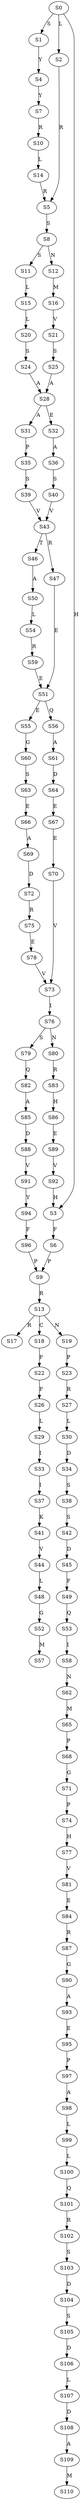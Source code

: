 strict digraph  {
	S0 -> S1 [ label = S ];
	S0 -> S2 [ label = L ];
	S0 -> S3 [ label = H ];
	S1 -> S4 [ label = Y ];
	S2 -> S5 [ label = R ];
	S3 -> S6 [ label = F ];
	S4 -> S7 [ label = Y ];
	S5 -> S8 [ label = S ];
	S6 -> S9 [ label = P ];
	S7 -> S10 [ label = R ];
	S8 -> S11 [ label = S ];
	S8 -> S12 [ label = N ];
	S9 -> S13 [ label = R ];
	S10 -> S14 [ label = L ];
	S11 -> S15 [ label = L ];
	S12 -> S16 [ label = M ];
	S13 -> S17 [ label = R ];
	S13 -> S18 [ label = C ];
	S13 -> S19 [ label = N ];
	S14 -> S5 [ label = R ];
	S15 -> S20 [ label = L ];
	S16 -> S21 [ label = V ];
	S18 -> S22 [ label = F ];
	S19 -> S23 [ label = P ];
	S20 -> S24 [ label = S ];
	S21 -> S25 [ label = S ];
	S22 -> S26 [ label = F ];
	S23 -> S27 [ label = R ];
	S24 -> S28 [ label = A ];
	S25 -> S28 [ label = A ];
	S26 -> S29 [ label = L ];
	S27 -> S30 [ label = L ];
	S28 -> S31 [ label = A ];
	S28 -> S32 [ label = E ];
	S29 -> S33 [ label = I ];
	S30 -> S34 [ label = D ];
	S31 -> S35 [ label = P ];
	S32 -> S36 [ label = A ];
	S33 -> S37 [ label = I ];
	S34 -> S38 [ label = S ];
	S35 -> S39 [ label = S ];
	S36 -> S40 [ label = S ];
	S37 -> S41 [ label = K ];
	S38 -> S42 [ label = S ];
	S39 -> S43 [ label = V ];
	S40 -> S43 [ label = V ];
	S41 -> S44 [ label = V ];
	S42 -> S45 [ label = D ];
	S43 -> S46 [ label = T ];
	S43 -> S47 [ label = R ];
	S44 -> S48 [ label = L ];
	S45 -> S49 [ label = F ];
	S46 -> S50 [ label = A ];
	S47 -> S51 [ label = E ];
	S48 -> S52 [ label = G ];
	S49 -> S53 [ label = Q ];
	S50 -> S54 [ label = L ];
	S51 -> S55 [ label = E ];
	S51 -> S56 [ label = Q ];
	S52 -> S57 [ label = M ];
	S53 -> S58 [ label = I ];
	S54 -> S59 [ label = R ];
	S55 -> S60 [ label = G ];
	S56 -> S61 [ label = A ];
	S58 -> S62 [ label = N ];
	S59 -> S51 [ label = E ];
	S60 -> S63 [ label = S ];
	S61 -> S64 [ label = D ];
	S62 -> S65 [ label = M ];
	S63 -> S66 [ label = E ];
	S64 -> S67 [ label = E ];
	S65 -> S68 [ label = P ];
	S66 -> S69 [ label = A ];
	S67 -> S70 [ label = E ];
	S68 -> S71 [ label = G ];
	S69 -> S72 [ label = D ];
	S70 -> S73 [ label = V ];
	S71 -> S74 [ label = P ];
	S72 -> S75 [ label = R ];
	S73 -> S76 [ label = I ];
	S74 -> S77 [ label = H ];
	S75 -> S78 [ label = E ];
	S76 -> S79 [ label = S ];
	S76 -> S80 [ label = N ];
	S77 -> S81 [ label = V ];
	S78 -> S73 [ label = V ];
	S79 -> S82 [ label = Q ];
	S80 -> S83 [ label = R ];
	S81 -> S84 [ label = E ];
	S82 -> S85 [ label = A ];
	S83 -> S86 [ label = H ];
	S84 -> S87 [ label = R ];
	S85 -> S88 [ label = D ];
	S86 -> S89 [ label = E ];
	S87 -> S90 [ label = G ];
	S88 -> S91 [ label = V ];
	S89 -> S92 [ label = V ];
	S90 -> S93 [ label = A ];
	S91 -> S94 [ label = Y ];
	S92 -> S3 [ label = H ];
	S93 -> S95 [ label = E ];
	S94 -> S96 [ label = F ];
	S95 -> S97 [ label = P ];
	S96 -> S9 [ label = P ];
	S97 -> S98 [ label = A ];
	S98 -> S99 [ label = L ];
	S99 -> S100 [ label = L ];
	S100 -> S101 [ label = Q ];
	S101 -> S102 [ label = R ];
	S102 -> S103 [ label = S ];
	S103 -> S104 [ label = D ];
	S104 -> S105 [ label = S ];
	S105 -> S106 [ label = D ];
	S106 -> S107 [ label = L ];
	S107 -> S108 [ label = D ];
	S108 -> S109 [ label = A ];
	S109 -> S110 [ label = M ];
}
